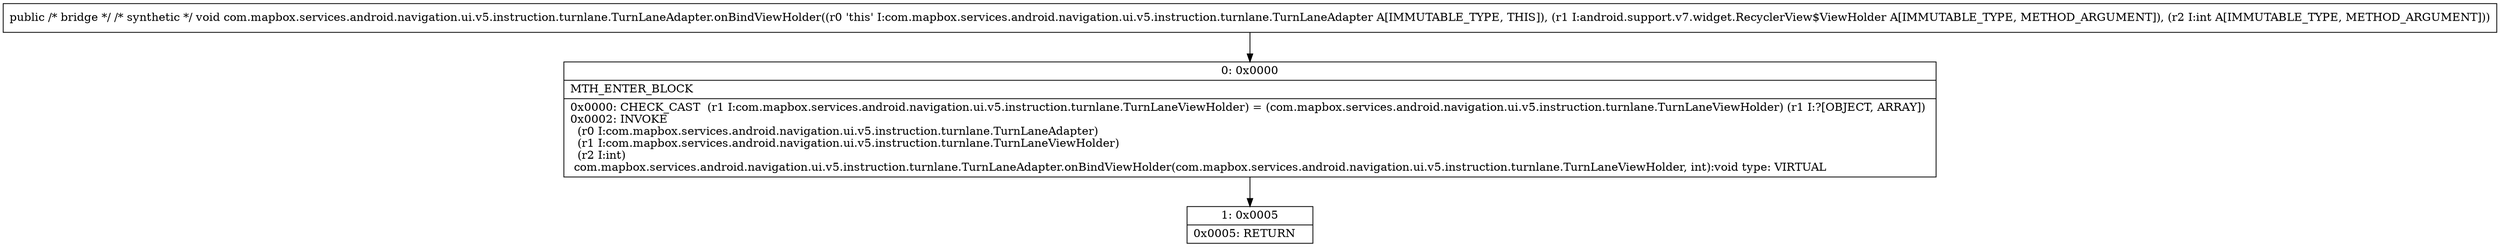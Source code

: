 digraph "CFG forcom.mapbox.services.android.navigation.ui.v5.instruction.turnlane.TurnLaneAdapter.onBindViewHolder(Landroid\/support\/v7\/widget\/RecyclerView$ViewHolder;I)V" {
Node_0 [shape=record,label="{0\:\ 0x0000|MTH_ENTER_BLOCK\l|0x0000: CHECK_CAST  (r1 I:com.mapbox.services.android.navigation.ui.v5.instruction.turnlane.TurnLaneViewHolder) = (com.mapbox.services.android.navigation.ui.v5.instruction.turnlane.TurnLaneViewHolder) (r1 I:?[OBJECT, ARRAY]) \l0x0002: INVOKE  \l  (r0 I:com.mapbox.services.android.navigation.ui.v5.instruction.turnlane.TurnLaneAdapter)\l  (r1 I:com.mapbox.services.android.navigation.ui.v5.instruction.turnlane.TurnLaneViewHolder)\l  (r2 I:int)\l com.mapbox.services.android.navigation.ui.v5.instruction.turnlane.TurnLaneAdapter.onBindViewHolder(com.mapbox.services.android.navigation.ui.v5.instruction.turnlane.TurnLaneViewHolder, int):void type: VIRTUAL \l}"];
Node_1 [shape=record,label="{1\:\ 0x0005|0x0005: RETURN   \l}"];
MethodNode[shape=record,label="{public \/* bridge *\/ \/* synthetic *\/ void com.mapbox.services.android.navigation.ui.v5.instruction.turnlane.TurnLaneAdapter.onBindViewHolder((r0 'this' I:com.mapbox.services.android.navigation.ui.v5.instruction.turnlane.TurnLaneAdapter A[IMMUTABLE_TYPE, THIS]), (r1 I:android.support.v7.widget.RecyclerView$ViewHolder A[IMMUTABLE_TYPE, METHOD_ARGUMENT]), (r2 I:int A[IMMUTABLE_TYPE, METHOD_ARGUMENT])) }"];
MethodNode -> Node_0;
Node_0 -> Node_1;
}

